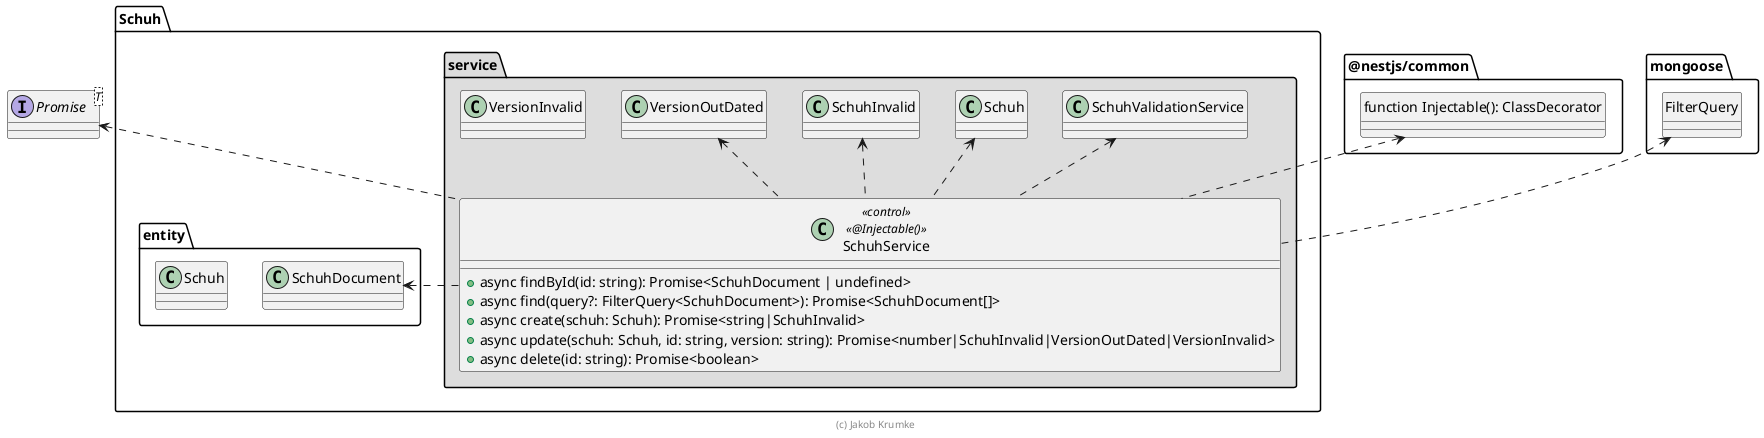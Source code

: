 @startuml Anwendungskern

interface Promise<T>

package @nestjs/common {
  class "function Injectable(): ClassDecorator" as Injectable
  hide Injectable circle
}

package mongoose {
  class FilterQuery
  hide FilterQuery circle
}

package Schuh {
    package entity {
        class Schuh
        class SchuhDocument
    }

    package service #DDDDDD {
        class SchuhInvalid
        class VersionOutDated
        class VersionInvalid

        SchuhService .up.> Promise
        SchuhService .up.> Schuh
        SchuhService .up.> SchuhDocument
        SchuhService .up.> SchuhValidationService
        SchuhService .up.> SchuhInvalid
        SchuhService .up.> VersionOutDated
        SchuhService .up.> FilterQuery
        SchuhService .up.> Injectable

        class SchuhService << control >> <<@Injectable()>> {
            + async findById(id: string): Promise<SchuhDocument | undefined>
            + async find(query?: FilterQuery<SchuhDocument>): Promise<SchuhDocument[]>
            + async create(schuh: Schuh): Promise<string|SchuhInvalid>
            + async update(schuh: Schuh, id: string, version: string): Promise<number|SchuhInvalid|VersionOutDated|VersionInvalid>
            + async delete(id: string): Promise<boolean>
        }
        VersionOutDated -[hidden]-> SchuhDocument
    }
}

footer (c) Jakob Krumke
@enduml